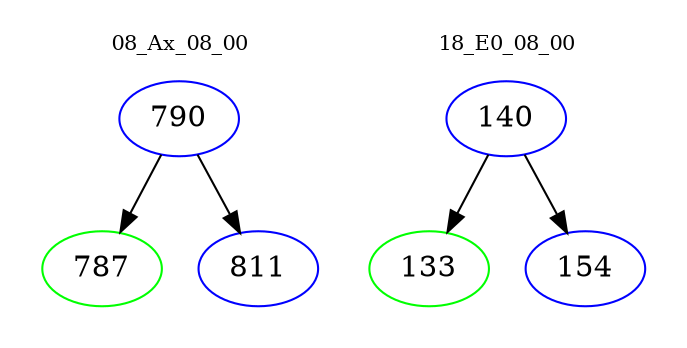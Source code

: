 digraph{
subgraph cluster_0 {
color = white
label = "08_Ax_08_00";
fontsize=10;
T0_790 [label="790", color="blue"]
T0_790 -> T0_787 [color="black"]
T0_787 [label="787", color="green"]
T0_790 -> T0_811 [color="black"]
T0_811 [label="811", color="blue"]
}
subgraph cluster_1 {
color = white
label = "18_E0_08_00";
fontsize=10;
T1_140 [label="140", color="blue"]
T1_140 -> T1_133 [color="black"]
T1_133 [label="133", color="green"]
T1_140 -> T1_154 [color="black"]
T1_154 [label="154", color="blue"]
}
}
